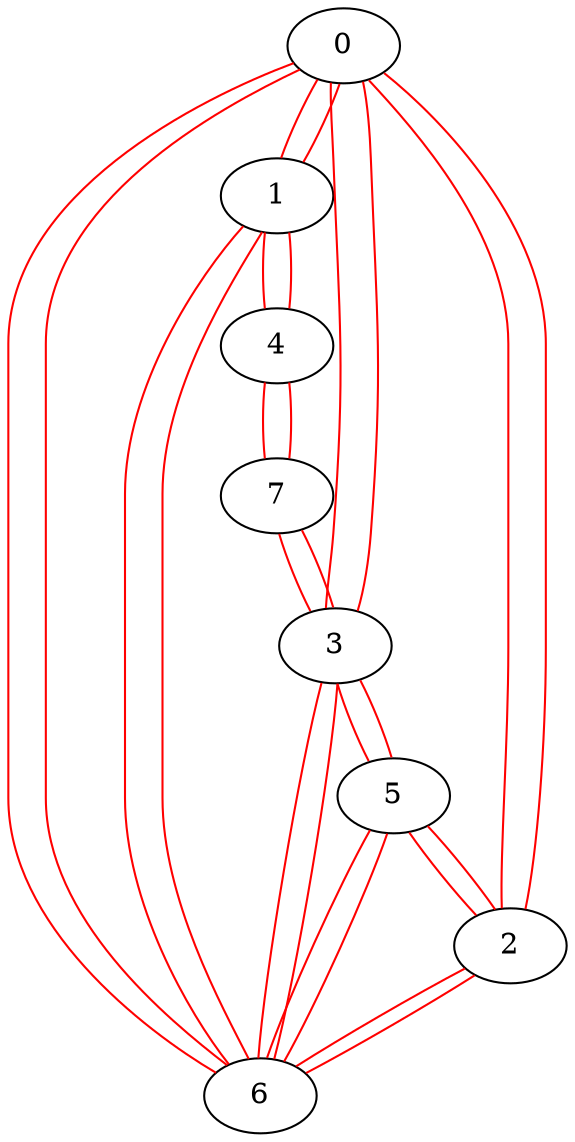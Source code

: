 graph{
0 -- 1 [color=red];
0 -- 2 [color=red];
0 -- 3 [color=red];
0 -- 6 [color=red];
1 -- 0 [color=red];
1 -- 4 [color=red];
1 -- 6 [color=red];
2 -- 0 [color=red];
2 -- 5 [color=red];
2 -- 6 [color=red];
3 -- 0 [color=red];
3 -- 5 [color=red];
3 -- 6 [color=red];
3 -- 7 [color=red];
4 -- 1 [color=red];
4 -- 7 [color=red];
5 -- 2 [color=red];
5 -- 3 [color=red];
5 -- 6 [color=red];
6 -- 0 [color=red];
6 -- 1 [color=red];
6 -- 2 [color=red];
6 -- 3 [color=red];
6 -- 5 [color=red];
7 -- 3 [color=red];
7 -- 4 [color=red];
}
